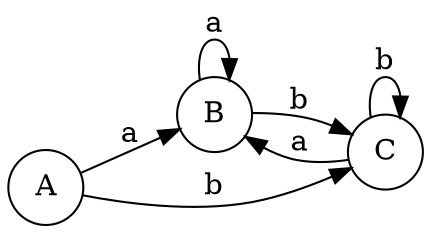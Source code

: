 digraph DFA {
	graph [rankdir=LR]
	node [shape=circle]
	A [label=A]
	B [label=B]
	C [label=C]
	A -> B [label=a]
	A -> C [label=b]
	B -> B [label=a]
	B -> C [label=b]
	C -> B [label=a]
	C -> C [label=b]
}
